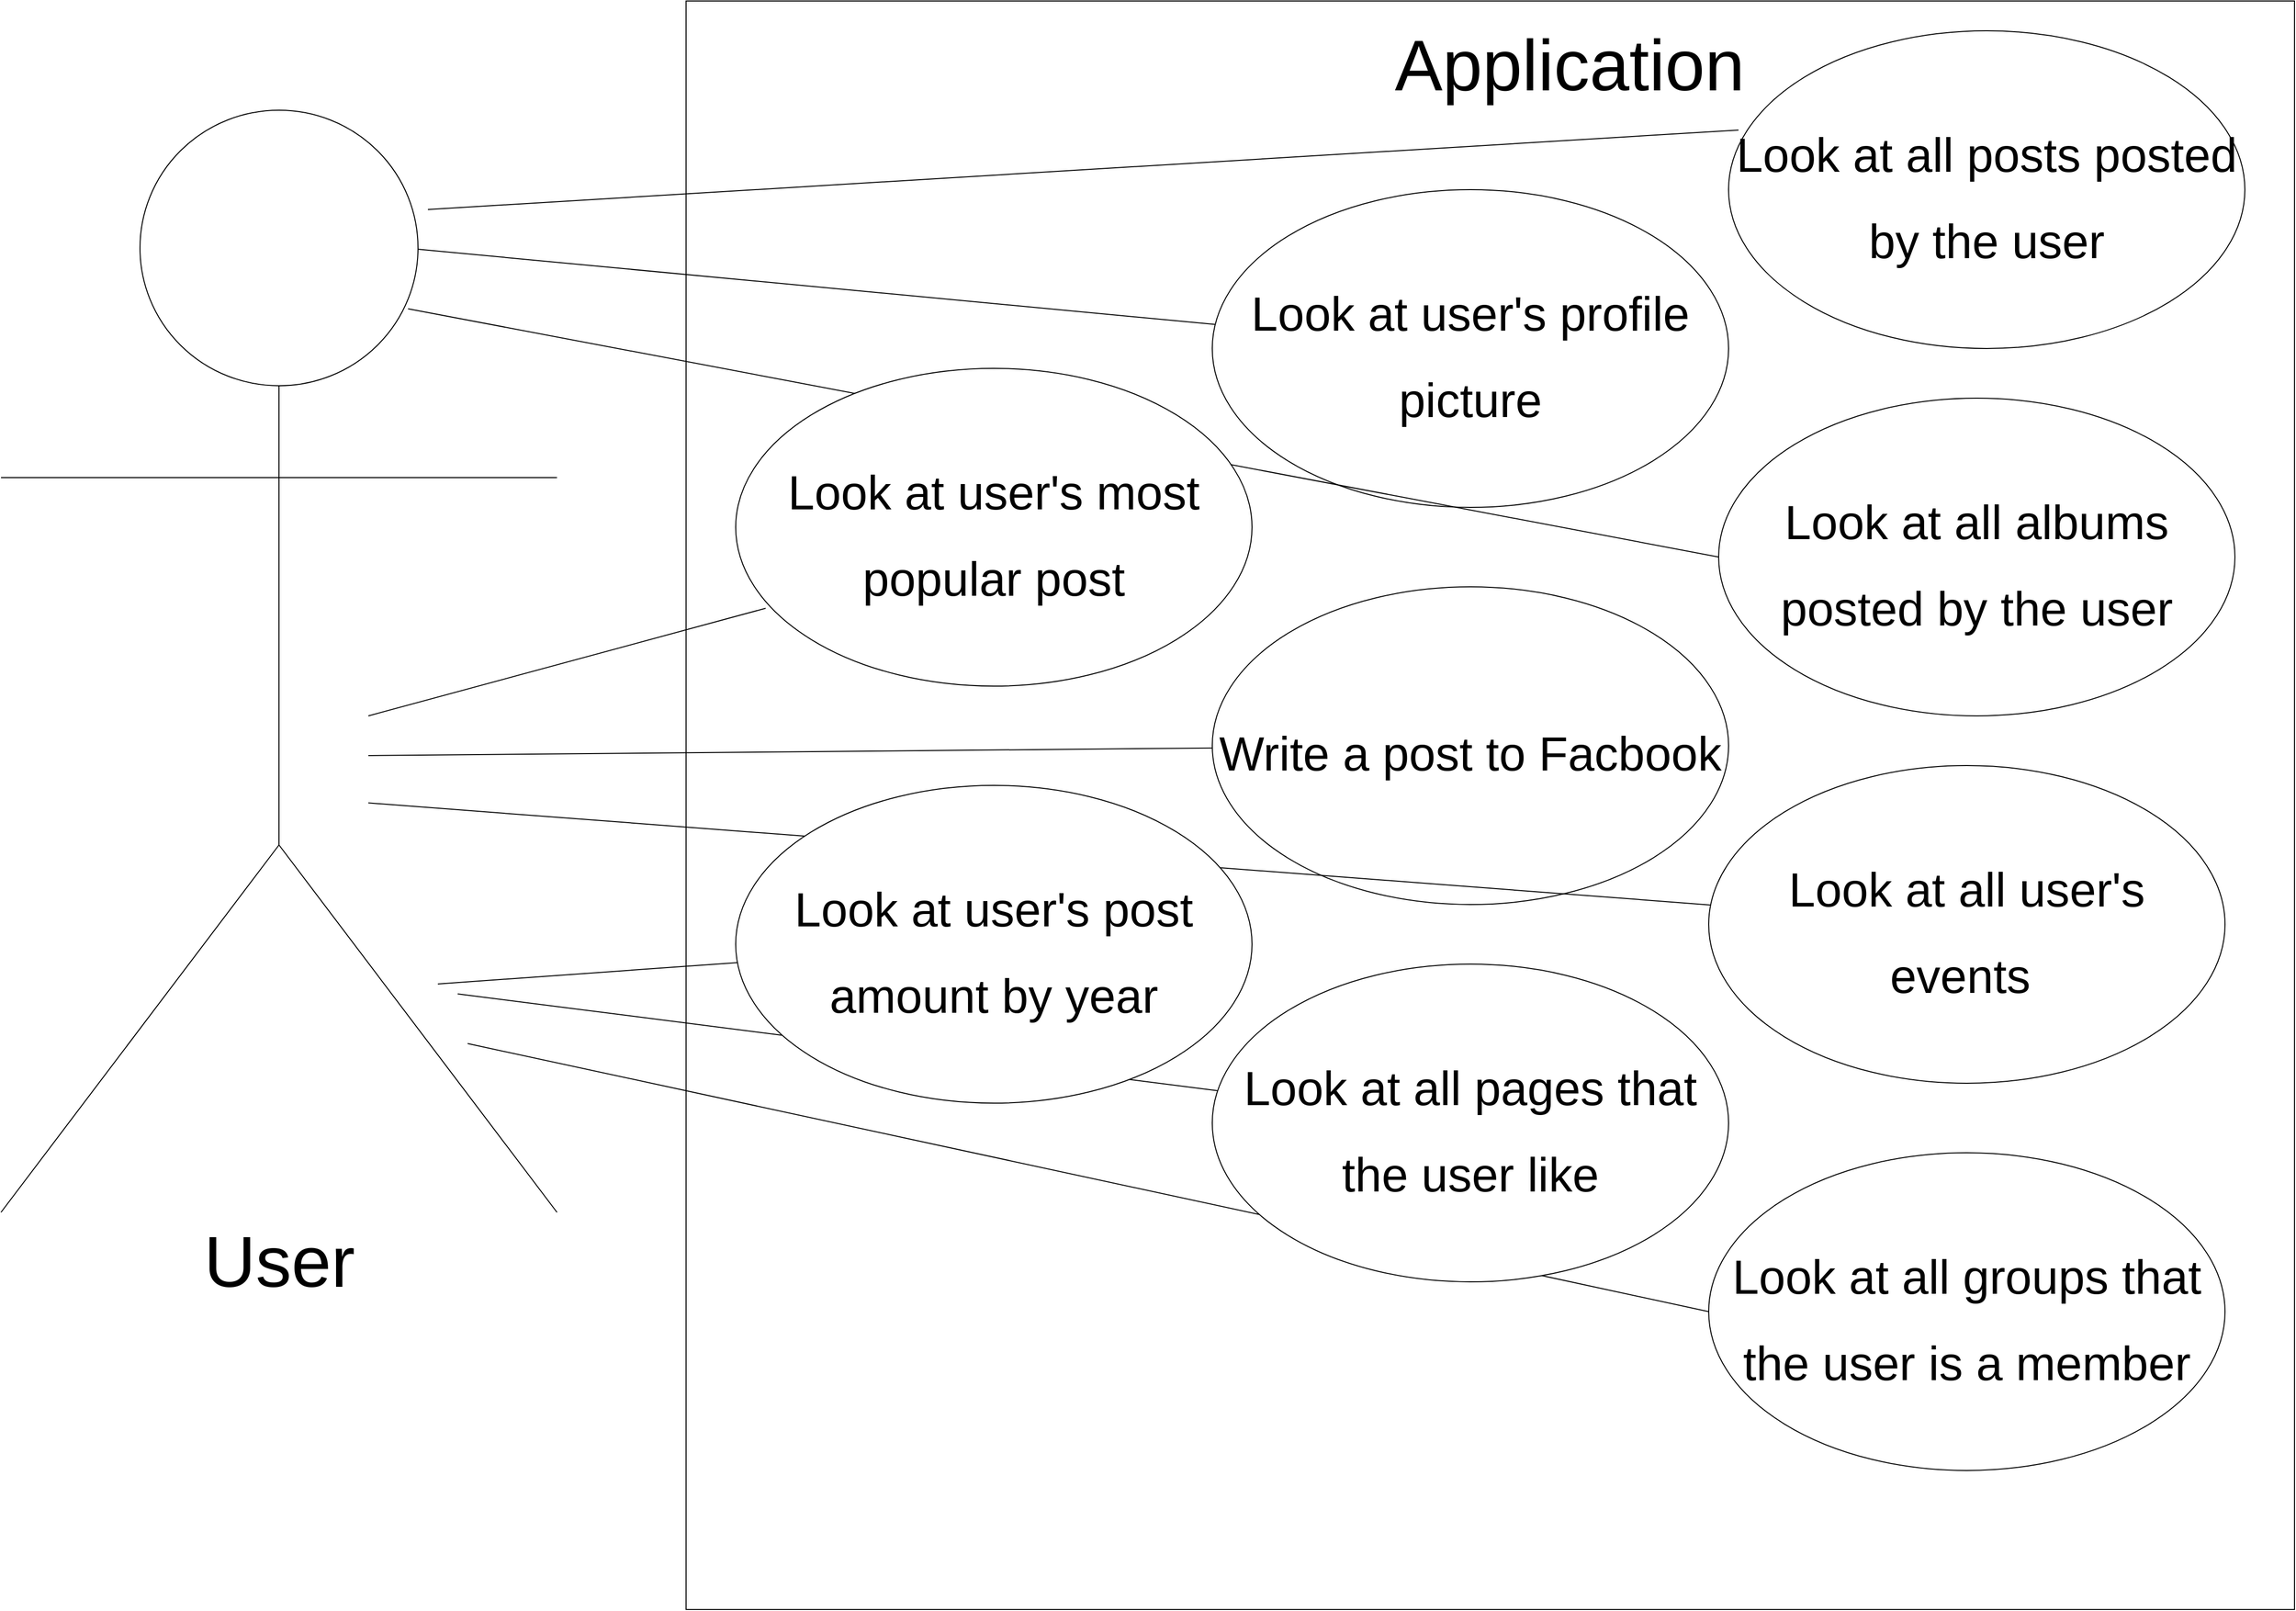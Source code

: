 <mxfile version="20.2.3" type="github">
  <diagram id="suqcXLcgZrvjEtRWFs_y" name="‫עמוד-1‬">
    <mxGraphModel dx="6710" dy="3055" grid="1" gridSize="10" guides="1" tooltips="1" connect="1" arrows="1" fold="1" page="0" pageScale="1" pageWidth="827" pageHeight="1169" math="0" shadow="0">
      <root>
        <mxCell id="0" />
        <mxCell id="1" parent="0" />
        <mxCell id="hG2k1LQKx2OpyA93TZ5e-1" value="" style="whiteSpace=wrap;html=1;aspect=fixed;flipH=1;" vertex="1" parent="1">
          <mxGeometry x="-890" y="-1080" width="1620" height="1620" as="geometry" />
        </mxCell>
        <mxCell id="hG2k1LQKx2OpyA93TZ5e-2" value="&lt;font style=&quot;font-size: 72px;&quot;&gt;User&lt;/font&gt;" style="shape=umlActor;verticalLabelPosition=bottom;verticalAlign=top;html=1;outlineConnect=0;rotation=0;" vertex="1" parent="1">
          <mxGeometry x="-1580" y="-970" width="560" height="1110" as="geometry" />
        </mxCell>
        <mxCell id="hG2k1LQKx2OpyA93TZ5e-3" value="Application" style="text;html=1;strokeColor=none;fillColor=none;align=center;verticalAlign=middle;whiteSpace=wrap;rounded=0;fontSize=72;" vertex="1" parent="1">
          <mxGeometry x="-30" y="-1030" width="60" height="30" as="geometry" />
        </mxCell>
        <mxCell id="hG2k1LQKx2OpyA93TZ5e-4" value="&lt;font style=&quot;font-size: 48px;&quot;&gt;Look at user&#39;s profile picture&lt;/font&gt;" style="ellipse;whiteSpace=wrap;html=1;fontSize=72;rotation=0;" vertex="1" parent="1">
          <mxGeometry x="-360" y="-890" width="520" height="320" as="geometry" />
        </mxCell>
        <mxCell id="hG2k1LQKx2OpyA93TZ5e-11" value="&lt;font style=&quot;font-size: 48px;&quot;&gt;Write a post to Facbook&lt;/font&gt;" style="ellipse;whiteSpace=wrap;html=1;fontSize=72;rotation=0;" vertex="1" parent="1">
          <mxGeometry x="-360" y="-490" width="520" height="320" as="geometry" />
        </mxCell>
        <mxCell id="hG2k1LQKx2OpyA93TZ5e-12" value="&lt;font style=&quot;font-size: 48px;&quot;&gt;Look at all posts posted by the user&lt;/font&gt;" style="ellipse;whiteSpace=wrap;html=1;fontSize=72;rotation=0;" vertex="1" parent="1">
          <mxGeometry x="160" y="-1050" width="520" height="320" as="geometry" />
        </mxCell>
        <mxCell id="hG2k1LQKx2OpyA93TZ5e-13" value="&lt;font style=&quot;font-size: 48px;&quot;&gt;Look at all albums posted by the user&lt;/font&gt;" style="ellipse;whiteSpace=wrap;html=1;fontSize=72;rotation=0;" vertex="1" parent="1">
          <mxGeometry x="150" y="-680" width="520" height="320" as="geometry" />
        </mxCell>
        <mxCell id="hG2k1LQKx2OpyA93TZ5e-14" value="&lt;font style=&quot;font-size: 48px;&quot;&gt;Look at all user&#39;s events&amp;nbsp;&lt;/font&gt;" style="ellipse;whiteSpace=wrap;html=1;fontSize=72;rotation=0;" vertex="1" parent="1">
          <mxGeometry x="140" y="-310" width="520" height="320" as="geometry" />
        </mxCell>
        <mxCell id="hG2k1LQKx2OpyA93TZ5e-15" value="&lt;font style=&quot;font-size: 48px;&quot;&gt;Look at all groups that the user is a member&lt;br&gt;&lt;/font&gt;" style="ellipse;whiteSpace=wrap;html=1;fontSize=72;rotation=0;" vertex="1" parent="1">
          <mxGeometry x="140" y="80" width="520" height="320" as="geometry" />
        </mxCell>
        <mxCell id="hG2k1LQKx2OpyA93TZ5e-21" value="" style="endArrow=none;html=1;rounded=0;fontSize=48;" edge="1" parent="1">
          <mxGeometry width="50" height="50" relative="1" as="geometry">
            <mxPoint x="-1150" y="-870" as="sourcePoint" />
            <mxPoint x="170" y="-950" as="targetPoint" />
            <Array as="points" />
          </mxGeometry>
        </mxCell>
        <mxCell id="hG2k1LQKx2OpyA93TZ5e-25" value="" style="endArrow=none;html=1;rounded=0;fontSize=48;entryX=0;entryY=0.5;entryDx=0;entryDy=0;" edge="1" parent="1" target="hG2k1LQKx2OpyA93TZ5e-13">
          <mxGeometry width="50" height="50" relative="1" as="geometry">
            <mxPoint x="-1170" y="-770" as="sourcePoint" />
            <mxPoint x="150" y="-850" as="targetPoint" />
            <Array as="points">
              <mxPoint x="-1170" y="-770" />
            </Array>
          </mxGeometry>
        </mxCell>
        <mxCell id="hG2k1LQKx2OpyA93TZ5e-17" value="&lt;font style=&quot;font-size: 48px;&quot;&gt;Look at user&#39;s most popular post&lt;/font&gt;" style="ellipse;whiteSpace=wrap;html=1;fontSize=72;rotation=0;" vertex="1" parent="1">
          <mxGeometry x="-840" y="-710" width="520" height="320" as="geometry" />
        </mxCell>
        <mxCell id="hG2k1LQKx2OpyA93TZ5e-26" value="" style="endArrow=none;html=1;rounded=0;fontSize=48;" edge="1" parent="1" target="hG2k1LQKx2OpyA93TZ5e-4">
          <mxGeometry width="50" height="50" relative="1" as="geometry">
            <mxPoint x="-1160" y="-830" as="sourcePoint" />
            <mxPoint x="160" y="-910" as="targetPoint" />
            <Array as="points">
              <mxPoint x="-1160" y="-830" />
            </Array>
          </mxGeometry>
        </mxCell>
        <mxCell id="hG2k1LQKx2OpyA93TZ5e-27" value="" style="endArrow=none;html=1;rounded=0;fontSize=48;entryX=0.058;entryY=0.755;entryDx=0;entryDy=0;entryPerimeter=0;" edge="1" parent="1" target="hG2k1LQKx2OpyA93TZ5e-17">
          <mxGeometry width="50" height="50" relative="1" as="geometry">
            <mxPoint x="-1210" y="-360" as="sourcePoint" />
            <mxPoint x="110" y="-380" as="targetPoint" />
            <Array as="points" />
          </mxGeometry>
        </mxCell>
        <mxCell id="hG2k1LQKx2OpyA93TZ5e-29" value="" style="endArrow=none;html=1;rounded=0;fontSize=48;" edge="1" parent="1" target="hG2k1LQKx2OpyA93TZ5e-11">
          <mxGeometry width="50" height="50" relative="1" as="geometry">
            <mxPoint x="-1210" y="-320" as="sourcePoint" />
            <mxPoint x="-759.84" y="-360.0" as="targetPoint" />
            <Array as="points" />
          </mxGeometry>
        </mxCell>
        <mxCell id="hG2k1LQKx2OpyA93TZ5e-30" value="" style="endArrow=none;html=1;rounded=0;fontSize=48;" edge="1" parent="1" target="hG2k1LQKx2OpyA93TZ5e-14">
          <mxGeometry width="50" height="50" relative="1" as="geometry">
            <mxPoint x="-1210.03" y="-272.34" as="sourcePoint" />
            <mxPoint x="-360.002" y="-279.998" as="targetPoint" />
            <Array as="points" />
          </mxGeometry>
        </mxCell>
        <mxCell id="hG2k1LQKx2OpyA93TZ5e-31" value="" style="endArrow=none;html=1;rounded=0;fontSize=48;entryX=0;entryY=0.5;entryDx=0;entryDy=0;" edge="1" parent="1" target="hG2k1LQKx2OpyA93TZ5e-15">
          <mxGeometry width="50" height="50" relative="1" as="geometry">
            <mxPoint x="-1110.0" y="-30.0" as="sourcePoint" />
            <mxPoint x="241.916" y="73.102" as="targetPoint" />
            <Array as="points" />
          </mxGeometry>
        </mxCell>
        <mxCell id="hG2k1LQKx2OpyA93TZ5e-16" value="&lt;font style=&quot;font-size: 48px;&quot;&gt;Look at all pages that the user like&lt;br&gt;&lt;/font&gt;" style="ellipse;whiteSpace=wrap;html=1;fontSize=72;rotation=0;" vertex="1" parent="1">
          <mxGeometry x="-360" y="-110" width="520" height="320" as="geometry" />
        </mxCell>
        <mxCell id="hG2k1LQKx2OpyA93TZ5e-33" value="" style="endArrow=none;html=1;rounded=0;fontSize=48;" edge="1" parent="1" target="hG2k1LQKx2OpyA93TZ5e-16">
          <mxGeometry width="50" height="50" relative="1" as="geometry">
            <mxPoint x="-1120" y="-80" as="sourcePoint" />
            <mxPoint x="130" y="190" as="targetPoint" />
            <Array as="points" />
          </mxGeometry>
        </mxCell>
        <mxCell id="hG2k1LQKx2OpyA93TZ5e-19" value="&lt;font style=&quot;font-size: 48px;&quot;&gt;Look at user&#39;s post amount by year&lt;/font&gt;" style="ellipse;whiteSpace=wrap;html=1;fontSize=72;rotation=0;" vertex="1" parent="1">
          <mxGeometry x="-840" y="-290" width="520" height="320" as="geometry" />
        </mxCell>
        <mxCell id="hG2k1LQKx2OpyA93TZ5e-34" value="" style="endArrow=none;html=1;rounded=0;fontSize=48;" edge="1" parent="1" target="hG2k1LQKx2OpyA93TZ5e-19">
          <mxGeometry width="50" height="50" relative="1" as="geometry">
            <mxPoint x="-1140" y="-90" as="sourcePoint" />
            <mxPoint x="130" y="210" as="targetPoint" />
            <Array as="points" />
          </mxGeometry>
        </mxCell>
      </root>
    </mxGraphModel>
  </diagram>
</mxfile>
